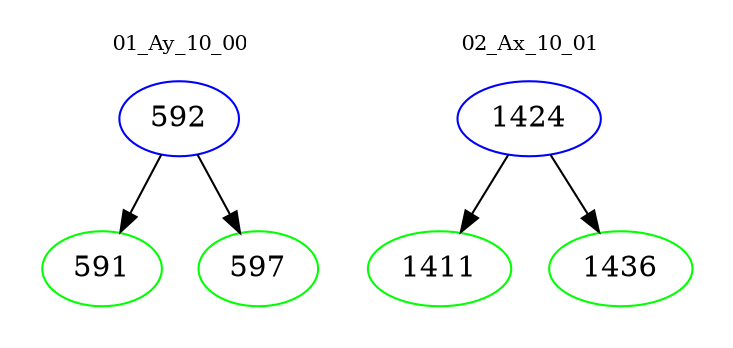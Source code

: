 digraph{
subgraph cluster_0 {
color = white
label = "01_Ay_10_00";
fontsize=10;
T0_592 [label="592", color="blue"]
T0_592 -> T0_591 [color="black"]
T0_591 [label="591", color="green"]
T0_592 -> T0_597 [color="black"]
T0_597 [label="597", color="green"]
}
subgraph cluster_1 {
color = white
label = "02_Ax_10_01";
fontsize=10;
T1_1424 [label="1424", color="blue"]
T1_1424 -> T1_1411 [color="black"]
T1_1411 [label="1411", color="green"]
T1_1424 -> T1_1436 [color="black"]
T1_1436 [label="1436", color="green"]
}
}
